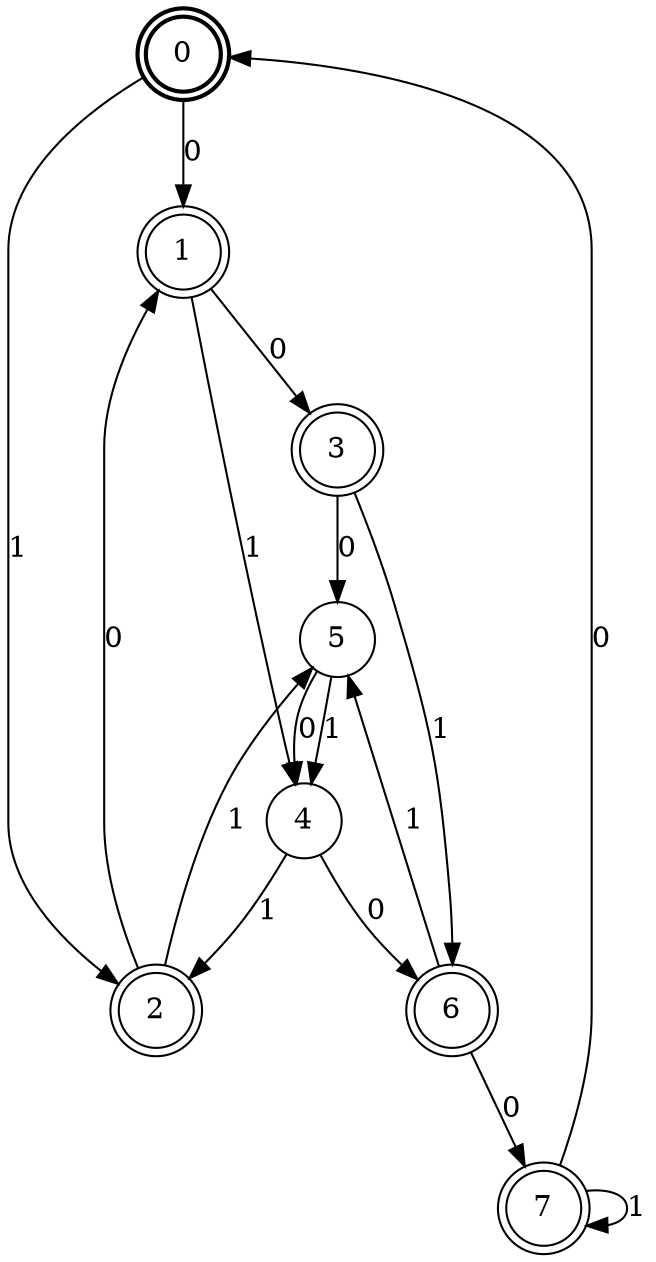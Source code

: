 digraph Automat {
    node [shape = circle];
    0 [style = "bold"];
    0 [peripheries=2]
    0 -> 1 [label = "0"];
    0 -> 2 [label = "1"];
    1 [peripheries=2]
    1 -> 3 [label = "0"];
    1 -> 4 [label = "1"];
    2 [peripheries=2]
    2 -> 1 [label = "0"];
    2 -> 5 [label = "1"];
    3 [peripheries=2]
    3 -> 5 [label = "0"];
    3 -> 6 [label = "1"];
    4 -> 6 [label = "0"];
    4 -> 2 [label = "1"];
    5 -> 4 [label = "0"];
    5 -> 4 [label = "1"];
    6 [peripheries=2]
    6 -> 7 [label = "0"];
    6 -> 5 [label = "1"];
    7 [peripheries=2]
    7 -> 0 [label = "0"];
    7 -> 7 [label = "1"];
}
